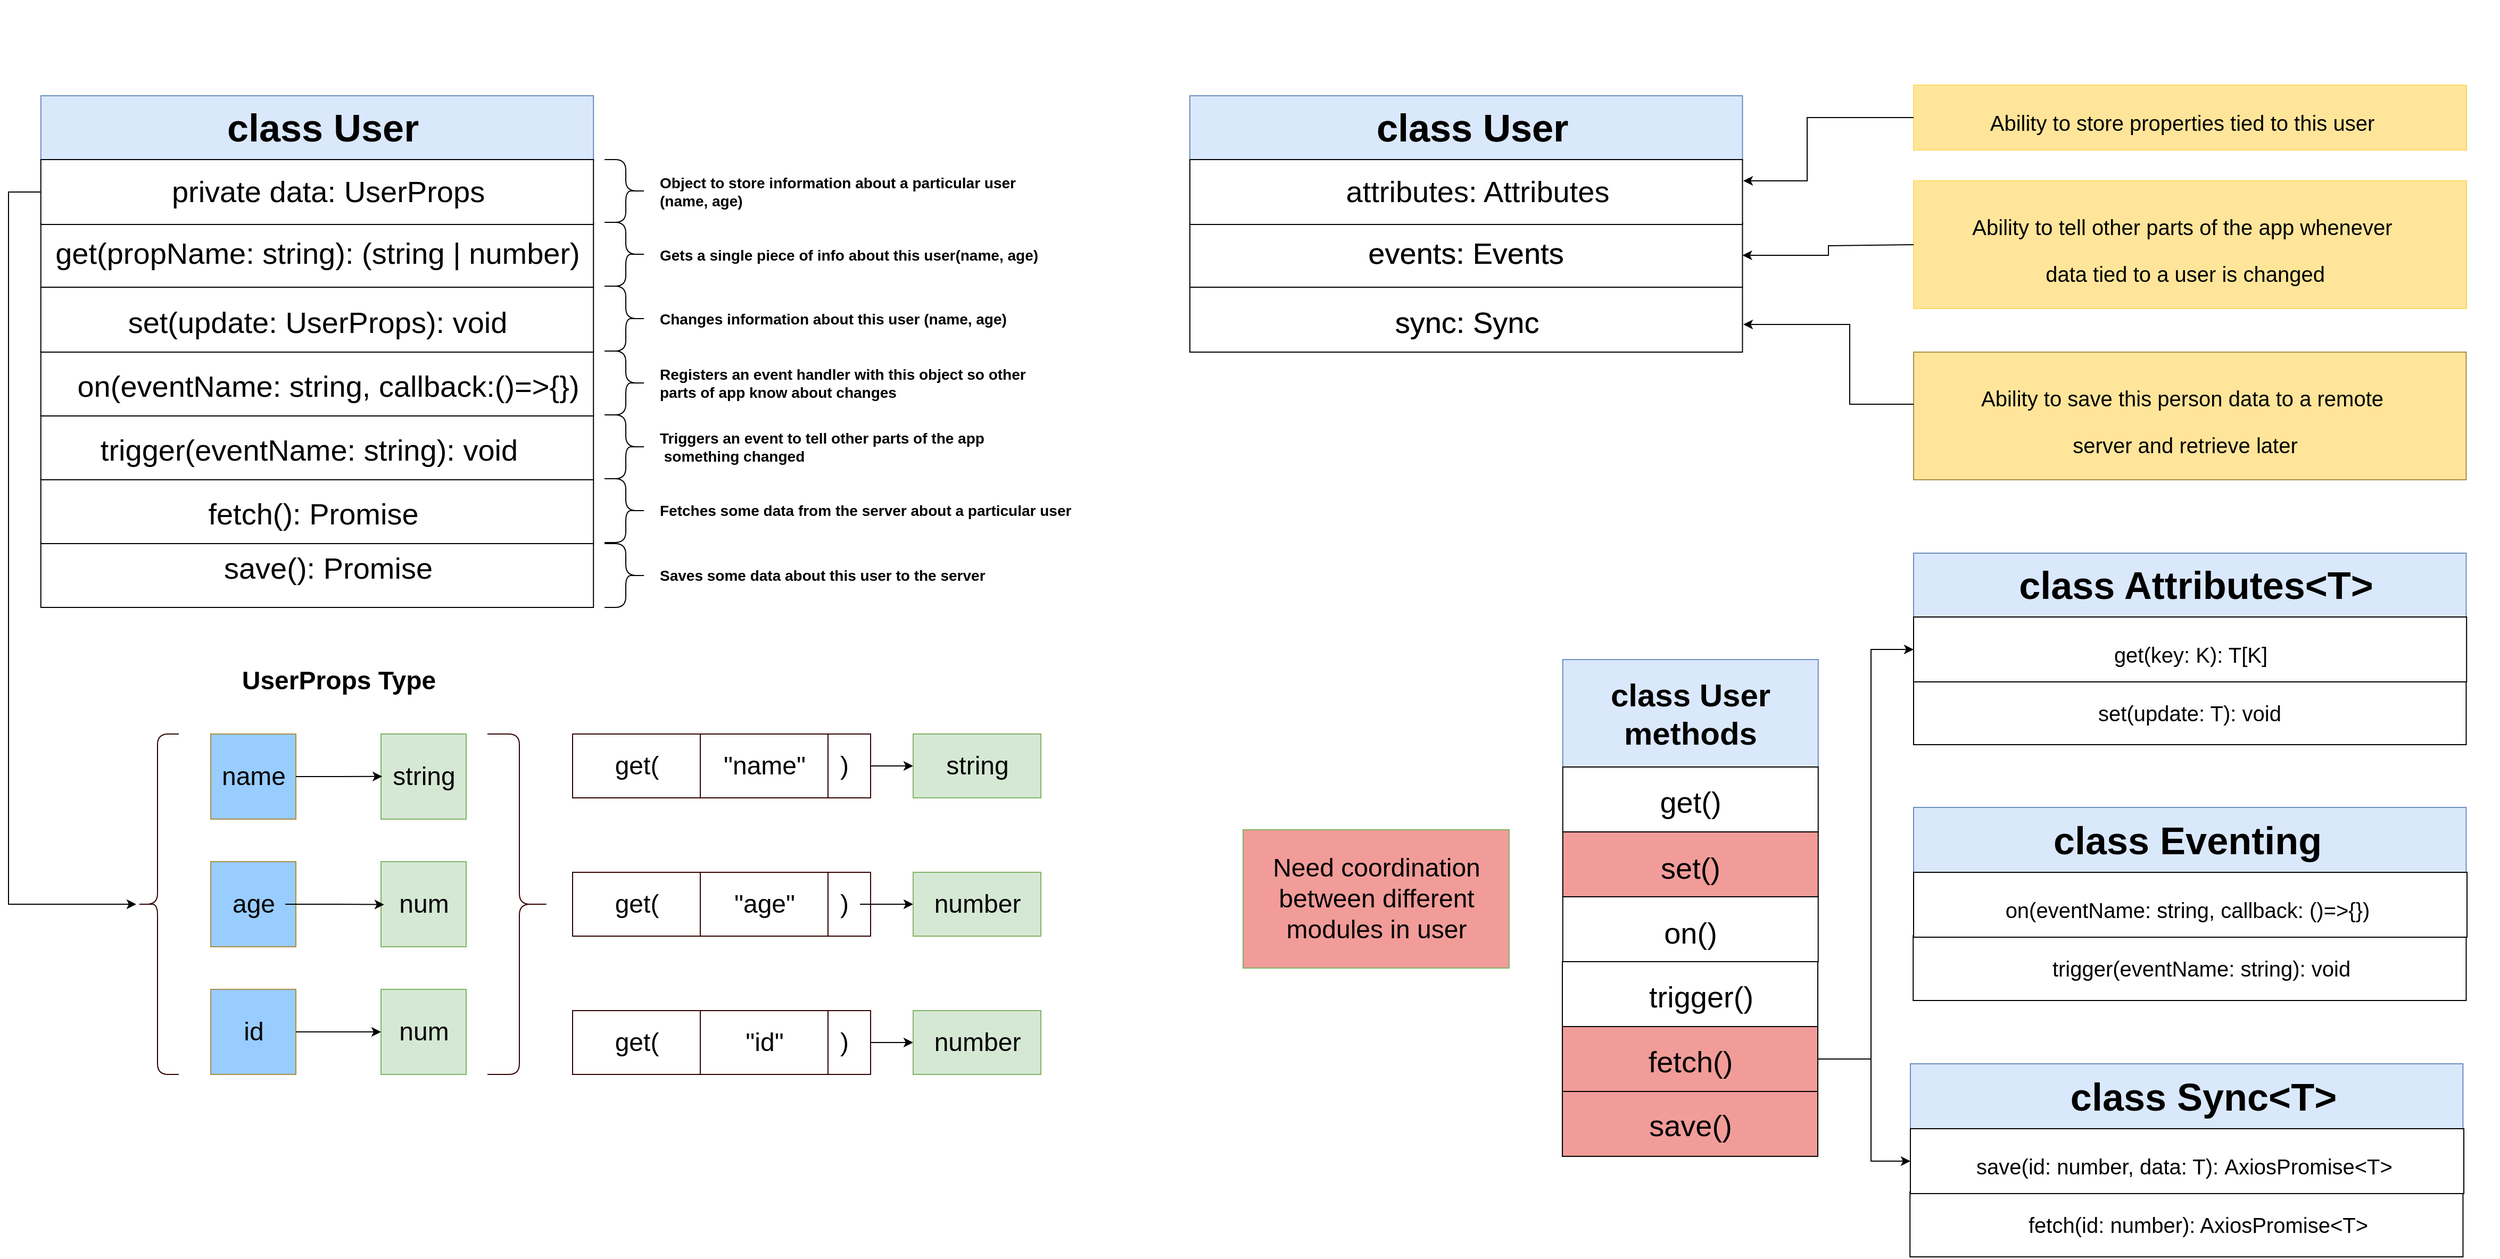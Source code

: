 <mxfile version="20.0.4" type="github">
  <diagram id="kgpKYQtTHZ0yAKxKKP6v" name="Page-1">
    <mxGraphModel dx="1887" dy="980" grid="1" gridSize="10" guides="1" tooltips="1" connect="1" arrows="1" fold="1" page="1" pageScale="1" pageWidth="850" pageHeight="1100" math="0" shadow="0">
      <root>
        <mxCell id="0" />
        <mxCell id="1" parent="0" />
        <mxCell id="8q5D-cMC82iMwhPQfxOw-59" value="&lt;b style=&quot;font-size: 14px;&quot;&gt;Gets a single piece of info about this user(name, age)&lt;/b&gt;" style="text;html=1;resizable=0;autosize=1;align=left;verticalAlign=middle;points=[];fillColor=none;strokeColor=none;rounded=0;labelBackgroundColor=none;fontFamily=Helvetica;fontSize=14;" parent="1" vertex="1">
          <mxGeometry x="620" y="295" width="380" height="30" as="geometry" />
        </mxCell>
        <mxCell id="8q5D-cMC82iMwhPQfxOw-61" value="" style="group" parent="1" vertex="1" connectable="0">
          <mxGeometry x="30" y="70" width="1000" height="600" as="geometry" />
        </mxCell>
        <mxCell id="8q5D-cMC82iMwhPQfxOw-50" value="" style="group" parent="8q5D-cMC82iMwhPQfxOw-61" vertex="1" connectable="0">
          <mxGeometry x="10.38" y="500" width="529.62" height="71" as="geometry" />
        </mxCell>
        <mxCell id="8q5D-cMC82iMwhPQfxOw-18" value="" style="rounded=0;whiteSpace=wrap;html=1;labelBackgroundColor=#99CCFF;fontSize=36;" parent="8q5D-cMC82iMwhPQfxOw-50" vertex="1">
          <mxGeometry y="10" width="519.229" height="61" as="geometry" />
        </mxCell>
        <mxCell id="8q5D-cMC82iMwhPQfxOw-20" value="&lt;span style=&quot;&quot;&gt;&lt;font style=&quot;font-size: 28px;&quot;&gt;save(): Promise&lt;/font&gt;&lt;/span&gt;" style="text;html=1;resizable=0;autosize=1;align=center;verticalAlign=middle;points=[];rounded=0;labelBackgroundColor=none;fontSize=36;strokeWidth=0;" parent="8q5D-cMC82iMwhPQfxOw-50" vertex="1">
          <mxGeometry x="159.624" y="1" width="220" height="60" as="geometry" />
        </mxCell>
        <mxCell id="8q5D-cMC82iMwhPQfxOw-51" value="" style="group" parent="8q5D-cMC82iMwhPQfxOw-61" vertex="1" connectable="0">
          <mxGeometry x="10.38" y="440" width="519.23" height="61" as="geometry" />
        </mxCell>
        <mxCell id="8q5D-cMC82iMwhPQfxOw-11" value="" style="rounded=0;whiteSpace=wrap;html=1;labelBackgroundColor=#99CCFF;fontSize=36;" parent="8q5D-cMC82iMwhPQfxOw-51" vertex="1">
          <mxGeometry y="10" width="519.23" height="61" as="geometry" />
        </mxCell>
        <mxCell id="8q5D-cMC82iMwhPQfxOw-17" value="&lt;span style=&quot;&quot;&gt;&lt;font style=&quot;font-size: 28px;&quot;&gt;fetch(): Promise&lt;/font&gt;&lt;/span&gt;" style="text;html=1;resizable=0;autosize=1;align=center;verticalAlign=middle;points=[];rounded=0;labelBackgroundColor=none;fontSize=36;strokeWidth=0;" parent="8q5D-cMC82iMwhPQfxOw-51" vertex="1">
          <mxGeometry x="145.384" y="10" width="220" height="60" as="geometry" />
        </mxCell>
        <mxCell id="8q5D-cMC82iMwhPQfxOw-52" value="" style="group" parent="8q5D-cMC82iMwhPQfxOw-61" vertex="1" connectable="0">
          <mxGeometry x="10.38" y="390" width="519.23" height="61" as="geometry" />
        </mxCell>
        <mxCell id="8q5D-cMC82iMwhPQfxOw-8" value="" style="rounded=0;whiteSpace=wrap;html=1;labelBackgroundColor=#99CCFF;fontSize=36;" parent="8q5D-cMC82iMwhPQfxOw-52" vertex="1">
          <mxGeometry width="519.23" height="61.0" as="geometry" />
        </mxCell>
        <mxCell id="8q5D-cMC82iMwhPQfxOw-12" value="&lt;span style=&quot;&quot;&gt;&lt;font style=&quot;font-size: 28px;&quot;&gt;trigger(eventName: string): void&lt;/font&gt;&lt;/span&gt;" style="text;html=1;resizable=0;autosize=1;align=center;verticalAlign=middle;points=[];rounded=0;labelBackgroundColor=none;fontSize=36;strokeWidth=0;" parent="8q5D-cMC82iMwhPQfxOw-52" vertex="1">
          <mxGeometry x="41.538" width="420" height="60" as="geometry" />
        </mxCell>
        <mxCell id="8q5D-cMC82iMwhPQfxOw-55" value="" style="group" parent="8q5D-cMC82iMwhPQfxOw-61" vertex="1" connectable="0">
          <mxGeometry x="10.38" y="330" width="519.23" height="61" as="geometry" />
        </mxCell>
        <mxCell id="8q5D-cMC82iMwhPQfxOw-9" value="" style="rounded=0;whiteSpace=wrap;html=1;labelBackgroundColor=#99CCFF;fontSize=36;" parent="8q5D-cMC82iMwhPQfxOw-55" vertex="1">
          <mxGeometry y="-0.002" width="519.229" height="61" as="geometry" />
        </mxCell>
        <mxCell id="8q5D-cMC82iMwhPQfxOw-15" value="&lt;span style=&quot;&quot;&gt;&lt;font style=&quot;font-size: 28px;&quot;&gt;on(eventName: string, callback:()=&amp;gt;{})&lt;/font&gt;&lt;/span&gt;" style="text;html=1;resizable=0;autosize=1;align=center;verticalAlign=middle;points=[];rounded=0;labelBackgroundColor=none;fontSize=36;strokeWidth=0;" parent="8q5D-cMC82iMwhPQfxOw-55" vertex="1">
          <mxGeometry x="19.23" y="-0.006" width="500" height="60" as="geometry" />
        </mxCell>
        <mxCell id="8q5D-cMC82iMwhPQfxOw-56" value="" style="group" parent="8q5D-cMC82iMwhPQfxOw-61" vertex="1" connectable="0">
          <mxGeometry x="10.38" y="270" width="529.62" height="61" as="geometry" />
        </mxCell>
        <mxCell id="8q5D-cMC82iMwhPQfxOw-10" value="" style="rounded=0;whiteSpace=wrap;html=1;labelBackgroundColor=#99CCFF;fontSize=36;" parent="8q5D-cMC82iMwhPQfxOw-56" vertex="1">
          <mxGeometry width="519.23" height="61" as="geometry" />
        </mxCell>
        <mxCell id="8q5D-cMC82iMwhPQfxOw-14" value="&lt;span style=&quot;&quot;&gt;&lt;font style=&quot;font-size: 28px; line-height: 0.4;&quot;&gt;set(update: UserProps): void&lt;/font&gt;&lt;/span&gt;" style="text;html=1;resizable=0;autosize=1;align=center;verticalAlign=middle;points=[];rounded=0;labelBackgroundColor=none;fontSize=36;strokeWidth=0;" parent="8q5D-cMC82iMwhPQfxOw-56" vertex="1">
          <mxGeometry x="69.618" y="-3.112e-7" width="380" height="60" as="geometry" />
        </mxCell>
        <mxCell id="8q5D-cMC82iMwhPQfxOw-57" value="" style="group" parent="8q5D-cMC82iMwhPQfxOw-56" vertex="1" connectable="0">
          <mxGeometry x="-10.38" y="-61" width="540" height="61" as="geometry" />
        </mxCell>
        <mxCell id="8q5D-cMC82iMwhPQfxOw-7" value="" style="rounded=0;whiteSpace=wrap;html=1;labelBackgroundColor=#99CCFF;fontSize=36;" parent="8q5D-cMC82iMwhPQfxOw-57" vertex="1">
          <mxGeometry x="10.385" width="519.231" height="61" as="geometry" />
        </mxCell>
        <mxCell id="8q5D-cMC82iMwhPQfxOw-13" value="&lt;span style=&quot;&quot;&gt;&lt;font style=&quot;font-size: 28px;&quot;&gt;get(propName: string): (string | number)&lt;/font&gt;&lt;/span&gt;" style="text;html=1;resizable=0;autosize=1;align=center;verticalAlign=middle;points=[];rounded=0;labelBackgroundColor=none;fontSize=36;strokeWidth=0;" parent="8q5D-cMC82iMwhPQfxOw-57" vertex="1">
          <mxGeometry x="9.62" y="-3.94" width="520" height="60" as="geometry" />
        </mxCell>
        <mxCell id="8q5D-cMC82iMwhPQfxOw-63" value="" style="group" parent="8q5D-cMC82iMwhPQfxOw-61" vertex="1" connectable="0">
          <mxGeometry x="10.385" y="90" width="519.231" height="61" as="geometry" />
        </mxCell>
        <mxCell id="8q5D-cMC82iMwhPQfxOw-5" value="" style="rounded=0;whiteSpace=wrap;html=1;labelBackgroundColor=#99CCFF;fontSize=36;fillColor=#dae8fc;strokeColor=#6c8ebf;" parent="8q5D-cMC82iMwhPQfxOw-63" vertex="1">
          <mxGeometry width="519.231" height="61" as="geometry" />
        </mxCell>
        <mxCell id="8q5D-cMC82iMwhPQfxOw-2" value="&lt;font style=&quot;font-size: 36px;&quot;&gt;&lt;b&gt;class User&lt;/b&gt;&lt;/font&gt;" style="text;html=1;resizable=0;autosize=1;align=center;verticalAlign=middle;points=[];fillColor=none;strokeColor=none;rounded=0;" parent="8q5D-cMC82iMwhPQfxOw-63" vertex="1">
          <mxGeometry x="164.809" width="200" height="60" as="geometry" />
        </mxCell>
        <mxCell id="8q5D-cMC82iMwhPQfxOw-43" value="" style="shape=curlyBracket;whiteSpace=wrap;html=1;rounded=1;flipH=1;labelBackgroundColor=none;fontSize=28;strokeWidth=1;" parent="8q5D-cMC82iMwhPQfxOw-61" vertex="1">
          <mxGeometry x="540" y="450" width="40" height="60" as="geometry" />
        </mxCell>
        <mxCell id="8q5D-cMC82iMwhPQfxOw-44" value="" style="shape=curlyBracket;whiteSpace=wrap;html=1;rounded=1;flipH=1;labelBackgroundColor=none;fontSize=28;strokeWidth=1;" parent="8q5D-cMC82iMwhPQfxOw-61" vertex="1">
          <mxGeometry x="540" y="511" width="40" height="60" as="geometry" />
        </mxCell>
        <mxCell id="8q5D-cMC82iMwhPQfxOw-42" value="" style="shape=curlyBracket;whiteSpace=wrap;html=1;rounded=1;flipH=1;labelBackgroundColor=none;fontSize=28;strokeWidth=1;spacing=1;" parent="8q5D-cMC82iMwhPQfxOw-61" vertex="1">
          <mxGeometry x="540" y="390" width="40" height="60" as="geometry" />
        </mxCell>
        <mxCell id="8q5D-cMC82iMwhPQfxOw-41" value="" style="shape=curlyBracket;whiteSpace=wrap;html=1;rounded=1;flipH=1;labelBackgroundColor=none;fontSize=28;strokeWidth=1;" parent="8q5D-cMC82iMwhPQfxOw-61" vertex="1">
          <mxGeometry x="540" y="330" width="40" height="60" as="geometry" />
        </mxCell>
        <mxCell id="8q5D-cMC82iMwhPQfxOw-40" value="" style="shape=curlyBracket;whiteSpace=wrap;html=1;rounded=1;flipH=1;labelBackgroundColor=none;fontSize=28;strokeWidth=1;" parent="8q5D-cMC82iMwhPQfxOw-61" vertex="1">
          <mxGeometry x="540" y="269" width="40" height="61" as="geometry" />
        </mxCell>
        <mxCell id="8q5D-cMC82iMwhPQfxOw-39" value="" style="shape=curlyBracket;whiteSpace=wrap;html=1;rounded=1;flipH=1;labelBackgroundColor=none;fontSize=28;strokeWidth=1;" parent="8q5D-cMC82iMwhPQfxOw-61" vertex="1">
          <mxGeometry x="540" y="209" width="40" height="60" as="geometry" />
        </mxCell>
        <mxCell id="8q5D-cMC82iMwhPQfxOw-38" value="" style="shape=curlyBracket;whiteSpace=wrap;html=1;rounded=1;flipH=1;labelBackgroundColor=none;fontSize=28;strokeWidth=1;" parent="8q5D-cMC82iMwhPQfxOw-61" vertex="1">
          <mxGeometry x="540" y="150" width="40" height="59" as="geometry" />
        </mxCell>
        <mxCell id="8q5D-cMC82iMwhPQfxOw-58" value="" style="group" parent="8q5D-cMC82iMwhPQfxOw-61" vertex="1" connectable="0">
          <mxGeometry x="10.38" y="150" width="519.23" height="61" as="geometry" />
        </mxCell>
        <mxCell id="8q5D-cMC82iMwhPQfxOw-6" value="" style="rounded=0;whiteSpace=wrap;html=1;labelBackgroundColor=#99CCFF;fontSize=36;" parent="8q5D-cMC82iMwhPQfxOw-58" vertex="1">
          <mxGeometry y="0.002" width="519.23" height="61" as="geometry" />
        </mxCell>
        <mxCell id="8q5D-cMC82iMwhPQfxOw-16" value="&lt;span style=&quot;&quot;&gt;&lt;font style=&quot;font-size: 28px;&quot;&gt;private data: UserProps&lt;/font&gt;&lt;/span&gt;" style="text;html=1;resizable=0;autosize=1;align=center;verticalAlign=middle;points=[];rounded=0;labelBackgroundColor=none;fontSize=36;strokeWidth=0;" parent="8q5D-cMC82iMwhPQfxOw-58" vertex="1">
          <mxGeometry x="109.621" y="-3" width="320" height="60" as="geometry" />
        </mxCell>
        <mxCell id="8q5D-cMC82iMwhPQfxOw-67" value="&lt;b style=&quot;font-size: 14px;&quot;&gt;Registers an event handler with this object so other&lt;br&gt;parts of app know about changes&lt;/b&gt;" style="text;html=1;resizable=0;autosize=1;align=left;verticalAlign=middle;points=[];fillColor=none;strokeColor=none;rounded=0;labelBackgroundColor=none;fontFamily=Helvetica;fontSize=14;" parent="8q5D-cMC82iMwhPQfxOw-61" vertex="1">
          <mxGeometry x="590" y="335" width="370" height="50" as="geometry" />
        </mxCell>
        <mxCell id="8q5D-cMC82iMwhPQfxOw-66" value="&lt;b style=&quot;font-size: 14px;&quot;&gt;Changes information about this user (name, age)&lt;/b&gt;" style="text;html=1;resizable=0;autosize=1;align=left;verticalAlign=middle;points=[];fillColor=none;strokeColor=none;rounded=0;labelBackgroundColor=none;fontFamily=Helvetica;fontSize=14;" parent="8q5D-cMC82iMwhPQfxOw-61" vertex="1">
          <mxGeometry x="590" y="285" width="350" height="30" as="geometry" />
        </mxCell>
        <mxCell id="8q5D-cMC82iMwhPQfxOw-45" value="&lt;span style=&quot;font-size: 14px;&quot;&gt;&lt;font style=&quot;font-size: 14px; line-height: 0.9;&quot;&gt;&lt;b style=&quot;font-size: 14px;&quot;&gt;Object to store information about a particular user &lt;br style=&quot;font-size: 14px;&quot;&gt;(name, age)&lt;/b&gt;&lt;/font&gt;&lt;/span&gt;" style="text;html=1;resizable=0;autosize=1;align=left;verticalAlign=middle;points=[];rounded=0;labelBackgroundColor=none;fontSize=14;strokeWidth=0;resizeWidth=1;spacing=2;textDirection=ltr;horizontal=1;" parent="8q5D-cMC82iMwhPQfxOw-61" vertex="1">
          <mxGeometry x="590" y="154.5" width="360" height="50" as="geometry" />
        </mxCell>
        <mxCell id="8q5D-cMC82iMwhPQfxOw-103" value="&lt;b style=&quot;font-size: 14px;&quot;&gt;Triggers an event to tell other parts of the app&lt;br&gt;&amp;nbsp;something changed&lt;/b&gt;" style="text;html=1;resizable=0;autosize=1;align=left;verticalAlign=middle;points=[];fillColor=none;strokeColor=none;rounded=0;labelBackgroundColor=none;fontFamily=Helvetica;fontSize=14;" parent="8q5D-cMC82iMwhPQfxOw-61" vertex="1">
          <mxGeometry x="590" y="395" width="330" height="50" as="geometry" />
        </mxCell>
        <mxCell id="8q5D-cMC82iMwhPQfxOw-104" value="&lt;b style=&quot;font-size: 14px;&quot;&gt;Fetches some data from the server about a particular user&lt;/b&gt;" style="text;html=1;resizable=0;autosize=1;align=left;verticalAlign=middle;points=[];fillColor=none;strokeColor=none;rounded=0;labelBackgroundColor=none;fontFamily=Helvetica;fontSize=14;" parent="8q5D-cMC82iMwhPQfxOw-61" vertex="1">
          <mxGeometry x="590" y="465" width="410" height="30" as="geometry" />
        </mxCell>
        <mxCell id="8q5D-cMC82iMwhPQfxOw-105" value="&lt;b style=&quot;font-size: 14px;&quot;&gt;Saves some data about this user to the server&lt;/b&gt;" style="text;html=1;resizable=0;autosize=1;align=left;verticalAlign=middle;points=[];fillColor=none;strokeColor=none;rounded=0;labelBackgroundColor=none;fontFamily=Helvetica;fontSize=14;" parent="8q5D-cMC82iMwhPQfxOw-61" vertex="1">
          <mxGeometry x="590" y="526" width="330" height="30" as="geometry" />
        </mxCell>
        <mxCell id="uSPj2m4uD2qf2S9mHnP5-7" value="" style="group;fillColor=#fff2cc;strokeColor=#A88F44;" parent="1" vertex="1" connectable="0">
          <mxGeometry x="1800" y="150" width="519.23" height="61" as="geometry" />
        </mxCell>
        <mxCell id="uSPj2m4uD2qf2S9mHnP5-8" value="" style="rounded=0;whiteSpace=wrap;html=1;labelBackgroundColor=#99CCFF;fontSize=36;fillColor=#FFE599;strokeColor=#FFD966;" parent="uSPj2m4uD2qf2S9mHnP5-7" vertex="1">
          <mxGeometry width="519.23" height="61.0" as="geometry" />
        </mxCell>
        <mxCell id="uSPj2m4uD2qf2S9mHnP5-9" value="&lt;span style=&quot;&quot;&gt;&lt;font style=&quot;font-size: 20px;&quot;&gt;Ability to store properties tied to this user&lt;/font&gt;&lt;/span&gt;" style="text;html=1;resizable=0;autosize=1;align=center;verticalAlign=middle;points=[];rounded=0;labelBackgroundColor=none;fontSize=36;strokeWidth=0;" parent="uSPj2m4uD2qf2S9mHnP5-7" vertex="1">
          <mxGeometry x="61.538" width="380" height="60" as="geometry" />
        </mxCell>
        <mxCell id="uSPj2m4uD2qf2S9mHnP5-13" value="" style="group" parent="1" vertex="1" connectable="0">
          <mxGeometry x="1120" y="340" width="529.62" height="61" as="geometry" />
        </mxCell>
        <mxCell id="uSPj2m4uD2qf2S9mHnP5-14" value="" style="rounded=0;whiteSpace=wrap;html=1;labelBackgroundColor=#99CCFF;fontSize=36;" parent="uSPj2m4uD2qf2S9mHnP5-13" vertex="1">
          <mxGeometry width="519.23" height="61" as="geometry" />
        </mxCell>
        <mxCell id="uSPj2m4uD2qf2S9mHnP5-15" value="&lt;span style=&quot;&quot;&gt;&lt;font style=&quot;font-size: 28px; line-height: 0.4;&quot;&gt;sync: Sync&lt;/font&gt;&lt;/span&gt;" style="text;html=1;resizable=0;autosize=1;align=center;verticalAlign=middle;points=[];rounded=0;labelBackgroundColor=none;fontSize=36;strokeWidth=0;" parent="uSPj2m4uD2qf2S9mHnP5-13" vertex="1">
          <mxGeometry x="179.618" y="-3.112e-7" width="160" height="60" as="geometry" />
        </mxCell>
        <mxCell id="uSPj2m4uD2qf2S9mHnP5-16" value="" style="group" parent="uSPj2m4uD2qf2S9mHnP5-13" vertex="1" connectable="0">
          <mxGeometry x="-10.38" y="-61" width="540" height="61" as="geometry" />
        </mxCell>
        <mxCell id="uSPj2m4uD2qf2S9mHnP5-17" value="" style="rounded=0;whiteSpace=wrap;html=1;labelBackgroundColor=#99CCFF;fontSize=36;" parent="uSPj2m4uD2qf2S9mHnP5-16" vertex="1">
          <mxGeometry x="10.385" width="519.231" height="61" as="geometry" />
        </mxCell>
        <mxCell id="uSPj2m4uD2qf2S9mHnP5-18" value="&lt;span style=&quot;&quot;&gt;&lt;font style=&quot;font-size: 28px;&quot;&gt;events: Events&lt;/font&gt;&lt;/span&gt;" style="text;html=1;resizable=0;autosize=1;align=center;verticalAlign=middle;points=[];rounded=0;labelBackgroundColor=none;fontSize=36;strokeWidth=0;" parent="uSPj2m4uD2qf2S9mHnP5-16" vertex="1">
          <mxGeometry x="164.62" y="-3.94" width="210" height="60" as="geometry" />
        </mxCell>
        <mxCell id="uSPj2m4uD2qf2S9mHnP5-19" value="" style="group" parent="1" vertex="1" connectable="0">
          <mxGeometry x="1120.005" y="160" width="519.231" height="240.0" as="geometry" />
        </mxCell>
        <mxCell id="uSPj2m4uD2qf2S9mHnP5-20" value="" style="rounded=0;whiteSpace=wrap;html=1;labelBackgroundColor=#99CCFF;fontSize=36;fillColor=#dae8fc;strokeColor=#6c8ebf;" parent="uSPj2m4uD2qf2S9mHnP5-19" vertex="1">
          <mxGeometry width="519.231" height="61" as="geometry" />
        </mxCell>
        <mxCell id="uSPj2m4uD2qf2S9mHnP5-21" value="&lt;font style=&quot;font-size: 36px;&quot;&gt;&lt;b&gt;class User&lt;/b&gt;&lt;/font&gt;" style="text;html=1;resizable=0;autosize=1;align=center;verticalAlign=middle;points=[];fillColor=none;strokeColor=none;rounded=0;" parent="uSPj2m4uD2qf2S9mHnP5-19" vertex="1">
          <mxGeometry x="164.809" width="200" height="60" as="geometry" />
        </mxCell>
        <mxCell id="uSPj2m4uD2qf2S9mHnP5-44" value="&lt;span style=&quot;&quot;&gt;&lt;font style=&quot;font-size: 28px; line-height: 0.4;&quot;&gt;sync: Sync&lt;/font&gt;&lt;/span&gt;" style="text;html=1;resizable=0;autosize=1;align=center;verticalAlign=middle;points=[];rounded=0;labelBackgroundColor=none;fontSize=36;strokeWidth=0;" parent="uSPj2m4uD2qf2S9mHnP5-19" vertex="1">
          <mxGeometry x="179.613" y="180.0" width="160" height="60" as="geometry" />
        </mxCell>
        <mxCell id="uSPj2m4uD2qf2S9mHnP5-45" value="&lt;span style=&quot;&quot;&gt;&lt;font style=&quot;font-size: 28px;&quot;&gt;events: Events&lt;/font&gt;&lt;/span&gt;" style="text;html=1;resizable=0;autosize=1;align=center;verticalAlign=middle;points=[];rounded=0;labelBackgroundColor=none;fontSize=36;strokeWidth=0;" parent="uSPj2m4uD2qf2S9mHnP5-19" vertex="1">
          <mxGeometry x="154.235" y="115.06" width="210" height="60" as="geometry" />
        </mxCell>
        <mxCell id="uSPj2m4uD2qf2S9mHnP5-46" value="&lt;font style=&quot;font-size: 36px;&quot;&gt;&lt;b&gt;class User&lt;/b&gt;&lt;/font&gt;" style="text;html=1;resizable=0;autosize=1;align=center;verticalAlign=middle;points=[];fillColor=none;strokeColor=none;rounded=0;" parent="uSPj2m4uD2qf2S9mHnP5-19" vertex="1">
          <mxGeometry x="164.809" width="200" height="60" as="geometry" />
        </mxCell>
        <mxCell id="uSPj2m4uD2qf2S9mHnP5-47" value="&lt;span style=&quot;&quot;&gt;&lt;font style=&quot;font-size: 28px;&quot;&gt;attributes: Attributes&lt;/font&gt;&lt;/span&gt;" style="text;html=1;resizable=0;autosize=1;align=center;verticalAlign=middle;points=[];rounded=0;labelBackgroundColor=none;fontSize=36;strokeWidth=0;" parent="uSPj2m4uD2qf2S9mHnP5-19" vertex="1">
          <mxGeometry x="134.617" y="57" width="270" height="60" as="geometry" />
        </mxCell>
        <mxCell id="uSPj2m4uD2qf2S9mHnP5-22" value="" style="group" parent="1" vertex="1" connectable="0">
          <mxGeometry x="1120" y="220" width="519.23" height="61" as="geometry" />
        </mxCell>
        <mxCell id="uSPj2m4uD2qf2S9mHnP5-23" value="" style="rounded=0;whiteSpace=wrap;html=1;labelBackgroundColor=#99CCFF;fontSize=36;" parent="uSPj2m4uD2qf2S9mHnP5-22" vertex="1">
          <mxGeometry y="0.002" width="519.23" height="61" as="geometry" />
        </mxCell>
        <mxCell id="uSPj2m4uD2qf2S9mHnP5-24" value="&lt;span style=&quot;&quot;&gt;&lt;font style=&quot;font-size: 28px;&quot;&gt;attributes: Attributes&lt;/font&gt;&lt;/span&gt;" style="text;html=1;resizable=0;autosize=1;align=center;verticalAlign=middle;points=[];rounded=0;labelBackgroundColor=none;fontSize=36;strokeWidth=0;" parent="uSPj2m4uD2qf2S9mHnP5-22" vertex="1">
          <mxGeometry x="134.621" y="-3" width="270" height="60" as="geometry" />
        </mxCell>
        <mxCell id="uSPj2m4uD2qf2S9mHnP5-28" value="" style="edgeStyle=orthogonalEdgeStyle;rounded=0;orthogonalLoop=1;jettySize=auto;html=1;fontSize=20;exitX=0;exitY=0.5;exitDx=0;exitDy=0;" parent="1" source="uSPj2m4uD2qf2S9mHnP5-8" edge="1">
          <mxGeometry relative="1" as="geometry">
            <mxPoint x="1790" y="180" as="sourcePoint" />
            <mxPoint x="1640" y="240" as="targetPoint" />
            <Array as="points">
              <mxPoint x="1700" y="181" />
              <mxPoint x="1700" y="240" />
            </Array>
          </mxGeometry>
        </mxCell>
        <mxCell id="uSPj2m4uD2qf2S9mHnP5-30" value="" style="group;fillColor=#fff2cc;strokeColor=#A88F44;" parent="1" vertex="1" connectable="0">
          <mxGeometry x="1800" y="240" width="519.23" height="120" as="geometry" />
        </mxCell>
        <mxCell id="uSPj2m4uD2qf2S9mHnP5-31" value="" style="rounded=0;whiteSpace=wrap;html=1;labelBackgroundColor=#99CCFF;fontSize=36;fillColor=#FFE599;strokeColor=#FFD966;" parent="uSPj2m4uD2qf2S9mHnP5-30" vertex="1">
          <mxGeometry width="519.23" height="120" as="geometry" />
        </mxCell>
        <mxCell id="uSPj2m4uD2qf2S9mHnP5-32" value="&lt;span style=&quot;&quot;&gt;&lt;font style=&quot;font-size: 20px;&quot;&gt;Ability to tell other parts of the app whenever&lt;br&gt;&amp;nbsp;data tied to a user is changed&lt;/font&gt;&lt;/span&gt;" style="text;html=1;resizable=0;autosize=1;align=center;verticalAlign=middle;points=[];rounded=0;labelBackgroundColor=none;fontSize=36;strokeWidth=0;" parent="uSPj2m4uD2qf2S9mHnP5-30" vertex="1">
          <mxGeometry x="41.538" y="10.003" width="420" height="100" as="geometry" />
        </mxCell>
        <mxCell id="uSPj2m4uD2qf2S9mHnP5-33" value="" style="edgeStyle=orthogonalEdgeStyle;rounded=0;orthogonalLoop=1;jettySize=auto;html=1;fontSize=20;exitX=0;exitY=0.5;exitDx=0;exitDy=0;" parent="1" source="uSPj2m4uD2qf2S9mHnP5-31" edge="1">
          <mxGeometry relative="1" as="geometry">
            <mxPoint x="1790" y="300" as="sourcePoint" />
            <mxPoint x="1639.24" y="310" as="targetPoint" />
            <Array as="points">
              <mxPoint x="1720" y="301" />
              <mxPoint x="1720" y="310" />
            </Array>
          </mxGeometry>
        </mxCell>
        <mxCell id="uSPj2m4uD2qf2S9mHnP5-34" value="" style="group;fillColor=#FFE599;strokeColor=#A88F44;" parent="1" vertex="1" connectable="0">
          <mxGeometry x="1800" y="401" width="519.23" height="120" as="geometry" />
        </mxCell>
        <mxCell id="uSPj2m4uD2qf2S9mHnP5-36" value="&lt;span style=&quot;&quot;&gt;&lt;font style=&quot;font-size: 20px;&quot;&gt;Ability to save this person data to a remote&lt;br&gt;&amp;nbsp;server and retrieve later&lt;/font&gt;&lt;/span&gt;" style="text;html=1;resizable=0;autosize=1;align=center;verticalAlign=middle;points=[];rounded=0;labelBackgroundColor=none;fontSize=36;strokeWidth=0;" parent="uSPj2m4uD2qf2S9mHnP5-34" vertex="1">
          <mxGeometry x="51.538" y="10" width="400" height="100" as="geometry" />
        </mxCell>
        <mxCell id="uSPj2m4uD2qf2S9mHnP5-37" value="" style="edgeStyle=orthogonalEdgeStyle;rounded=0;orthogonalLoop=1;jettySize=auto;html=1;fontSize=20;" parent="1" edge="1">
          <mxGeometry relative="1" as="geometry">
            <mxPoint x="1800" y="450" as="sourcePoint" />
            <mxPoint x="1640" y="375" as="targetPoint" />
            <Array as="points">
              <mxPoint x="1740" y="450" />
              <mxPoint x="1740" y="375" />
            </Array>
          </mxGeometry>
        </mxCell>
        <mxCell id="uSPj2m4uD2qf2S9mHnP5-48" value="" style="group" parent="1" vertex="1" connectable="0">
          <mxGeometry x="1800" y="770" width="529.62" height="61" as="geometry" />
        </mxCell>
        <mxCell id="uSPj2m4uD2qf2S9mHnP5-51" value="" style="group" parent="uSPj2m4uD2qf2S9mHnP5-48" vertex="1" connectable="0">
          <mxGeometry x="-10.38" y="-61" width="540" height="61" as="geometry" />
        </mxCell>
        <mxCell id="uSPj2m4uD2qf2S9mHnP5-52" value="" style="rounded=0;whiteSpace=wrap;html=1;labelBackgroundColor=#99CCFF;fontSize=36;" parent="uSPj2m4uD2qf2S9mHnP5-51" vertex="1">
          <mxGeometry x="10.385" width="519.231" height="61" as="geometry" />
        </mxCell>
        <mxCell id="uSPj2m4uD2qf2S9mHnP5-53" value="&lt;span style=&quot;&quot;&gt;&lt;font style=&quot;font-size: 20px;&quot;&gt;set(update: T): void&lt;/font&gt;&lt;/span&gt;" style="text;html=1;resizable=0;autosize=1;align=center;verticalAlign=middle;points=[];rounded=0;labelBackgroundColor=none;fontSize=36;strokeWidth=0;" parent="uSPj2m4uD2qf2S9mHnP5-51" vertex="1">
          <mxGeometry x="169.62" y="-3.94" width="200" height="60" as="geometry" />
        </mxCell>
        <mxCell id="uSPj2m4uD2qf2S9mHnP5-54" value="" style="rounded=0;whiteSpace=wrap;html=1;labelBackgroundColor=#99CCFF;fontSize=36;fillColor=#dae8fc;strokeColor=#6c8ebf;" parent="1" vertex="1">
          <mxGeometry x="1800.005" y="590" width="519.231" height="61" as="geometry" />
        </mxCell>
        <mxCell id="uSPj2m4uD2qf2S9mHnP5-57" value="&lt;font style=&quot;font-size: 36px;&quot;&gt;&lt;b&gt;class Attributes&amp;lt;T&amp;gt;&lt;/b&gt;&lt;/font&gt;" style="text;html=1;resizable=0;autosize=1;align=center;verticalAlign=middle;points=[];fillColor=none;strokeColor=none;rounded=0;" parent="1" vertex="1">
          <mxGeometry x="1884.814" y="590" width="360" height="60" as="geometry" />
        </mxCell>
        <mxCell id="uSPj2m4uD2qf2S9mHnP5-58" value="&lt;span style=&quot;&quot;&gt;&lt;font style=&quot;font-size: 28px;&quot;&gt;attributes: Attributes&lt;/font&gt;&lt;/span&gt;" style="text;html=1;resizable=0;autosize=1;align=center;verticalAlign=middle;points=[];rounded=0;labelBackgroundColor=none;fontSize=36;strokeWidth=0;" parent="1" vertex="1">
          <mxGeometry x="1934.621" y="647" width="270" height="60" as="geometry" />
        </mxCell>
        <mxCell id="uSPj2m4uD2qf2S9mHnP5-59" value="" style="group" parent="1" vertex="1" connectable="0">
          <mxGeometry x="1800" y="650" width="549.621" height="61" as="geometry" />
        </mxCell>
        <mxCell id="uSPj2m4uD2qf2S9mHnP5-60" value="" style="rounded=0;whiteSpace=wrap;html=1;labelBackgroundColor=#99CCFF;fontSize=36;" parent="uSPj2m4uD2qf2S9mHnP5-59" vertex="1">
          <mxGeometry y="0.002" width="519.594" height="61" as="geometry" />
        </mxCell>
        <mxCell id="uSPj2m4uD2qf2S9mHnP5-61" value="&lt;span style=&quot;font-size: 20px;&quot;&gt;get(key: K): T[K]&lt;/span&gt;" style="text;html=1;resizable=0;autosize=1;align=center;verticalAlign=middle;points=[];rounded=0;labelBackgroundColor=none;fontSize=36;strokeWidth=0;" parent="uSPj2m4uD2qf2S9mHnP5-59" vertex="1">
          <mxGeometry x="174.801" width="170" height="60" as="geometry" />
        </mxCell>
        <mxCell id="uSPj2m4uD2qf2S9mHnP5-63" value="UserProps Type" style="text;html=1;resizable=0;autosize=1;align=center;verticalAlign=middle;points=[];fillColor=none;strokeColor=none;rounded=0;fontSize=24;fontStyle=1" parent="1" vertex="1">
          <mxGeometry x="215" y="690" width="210" height="40" as="geometry" />
        </mxCell>
        <mxCell id="uSPj2m4uD2qf2S9mHnP5-68" value="" style="group" parent="1" vertex="1" connectable="0">
          <mxGeometry x="200" y="760" width="80" height="80" as="geometry" />
        </mxCell>
        <mxCell id="uSPj2m4uD2qf2S9mHnP5-67" value="" style="whiteSpace=wrap;html=1;aspect=fixed;fontSize=24;strokeColor=#A88F44;fillColor=#99CCFF;" parent="uSPj2m4uD2qf2S9mHnP5-68" vertex="1">
          <mxGeometry width="80" height="80" as="geometry" />
        </mxCell>
        <mxCell id="uSPj2m4uD2qf2S9mHnP5-64" value="name" style="text;html=1;resizable=0;autosize=1;align=center;verticalAlign=middle;points=[];fillColor=none;strokeColor=none;rounded=0;fontSize=24;" parent="uSPj2m4uD2qf2S9mHnP5-68" vertex="1">
          <mxGeometry y="20" width="80" height="40" as="geometry" />
        </mxCell>
        <mxCell id="uSPj2m4uD2qf2S9mHnP5-69" value="" style="group;fillColor=none;gradientColor=#97d077;strokeColor=#82b366;" parent="1" vertex="1" connectable="0">
          <mxGeometry x="360" y="760" width="80" height="80" as="geometry" />
        </mxCell>
        <mxCell id="uSPj2m4uD2qf2S9mHnP5-70" value="" style="whiteSpace=wrap;html=1;aspect=fixed;fontSize=24;strokeColor=#82b366;fillColor=#d5e8d4;" parent="uSPj2m4uD2qf2S9mHnP5-69" vertex="1">
          <mxGeometry width="80" height="80" as="geometry" />
        </mxCell>
        <mxCell id="uSPj2m4uD2qf2S9mHnP5-71" value="string" style="text;html=1;resizable=0;autosize=1;align=center;verticalAlign=middle;points=[];fillColor=none;strokeColor=none;rounded=0;fontSize=24;" parent="uSPj2m4uD2qf2S9mHnP5-69" vertex="1">
          <mxGeometry y="20" width="80" height="40" as="geometry" />
        </mxCell>
        <mxCell id="uSPj2m4uD2qf2S9mHnP5-73" style="edgeStyle=orthogonalEdgeStyle;rounded=0;orthogonalLoop=1;jettySize=auto;html=1;entryX=0.014;entryY=0.497;entryDx=0;entryDy=0;entryPerimeter=0;fontSize=24;" parent="1" source="uSPj2m4uD2qf2S9mHnP5-64" target="uSPj2m4uD2qf2S9mHnP5-71" edge="1">
          <mxGeometry relative="1" as="geometry" />
        </mxCell>
        <mxCell id="uSPj2m4uD2qf2S9mHnP5-74" value="" style="group" parent="1" vertex="1" connectable="0">
          <mxGeometry x="200" y="880" width="80" height="80" as="geometry" />
        </mxCell>
        <mxCell id="uSPj2m4uD2qf2S9mHnP5-75" value="" style="whiteSpace=wrap;html=1;aspect=fixed;fontSize=24;strokeColor=#A88F44;fillColor=#99CCFF;" parent="uSPj2m4uD2qf2S9mHnP5-74" vertex="1">
          <mxGeometry width="80" height="80" as="geometry" />
        </mxCell>
        <mxCell id="uSPj2m4uD2qf2S9mHnP5-76" value="age" style="text;html=1;resizable=0;autosize=1;align=center;verticalAlign=middle;points=[];fillColor=none;strokeColor=none;rounded=0;fontSize=24;" parent="uSPj2m4uD2qf2S9mHnP5-74" vertex="1">
          <mxGeometry x="10" y="20" width="60" height="40" as="geometry" />
        </mxCell>
        <mxCell id="uSPj2m4uD2qf2S9mHnP5-77" value="" style="group" parent="1" vertex="1" connectable="0">
          <mxGeometry x="200" y="1000" width="80" height="80" as="geometry" />
        </mxCell>
        <mxCell id="uSPj2m4uD2qf2S9mHnP5-78" value="" style="whiteSpace=wrap;html=1;aspect=fixed;fontSize=24;strokeColor=#A88F44;fillColor=#99CCFF;" parent="uSPj2m4uD2qf2S9mHnP5-77" vertex="1">
          <mxGeometry width="80" height="80" as="geometry" />
        </mxCell>
        <mxCell id="uSPj2m4uD2qf2S9mHnP5-79" value="id" style="text;html=1;resizable=0;autosize=1;align=center;verticalAlign=middle;points=[];fillColor=none;strokeColor=none;rounded=0;fontSize=24;" parent="uSPj2m4uD2qf2S9mHnP5-77" vertex="1">
          <mxGeometry x="20" y="20" width="40" height="40" as="geometry" />
        </mxCell>
        <mxCell id="uSPj2m4uD2qf2S9mHnP5-80" value="" style="group" parent="1" vertex="1" connectable="0">
          <mxGeometry x="360" y="880" width="80" height="80" as="geometry" />
        </mxCell>
        <mxCell id="uSPj2m4uD2qf2S9mHnP5-81" value="" style="whiteSpace=wrap;html=1;aspect=fixed;fontSize=24;strokeColor=#82b366;fillColor=#d5e8d4;" parent="uSPj2m4uD2qf2S9mHnP5-80" vertex="1">
          <mxGeometry width="80" height="80" as="geometry" />
        </mxCell>
        <mxCell id="uSPj2m4uD2qf2S9mHnP5-82" value="num" style="text;html=1;resizable=0;autosize=1;align=center;verticalAlign=middle;points=[];fillColor=none;strokeColor=none;rounded=0;fontSize=24;" parent="uSPj2m4uD2qf2S9mHnP5-80" vertex="1">
          <mxGeometry x="5" y="20" width="70" height="40" as="geometry" />
        </mxCell>
        <mxCell id="uSPj2m4uD2qf2S9mHnP5-83" value="" style="group" parent="1" vertex="1" connectable="0">
          <mxGeometry x="360" y="1000" width="80" height="80" as="geometry" />
        </mxCell>
        <mxCell id="uSPj2m4uD2qf2S9mHnP5-84" value="" style="whiteSpace=wrap;html=1;aspect=fixed;fontSize=24;strokeColor=#82b366;fillColor=#d5e8d4;" parent="uSPj2m4uD2qf2S9mHnP5-83" vertex="1">
          <mxGeometry width="80" height="80" as="geometry" />
        </mxCell>
        <mxCell id="uSPj2m4uD2qf2S9mHnP5-85" value="num" style="text;html=1;resizable=0;autosize=1;align=center;verticalAlign=middle;points=[];fillColor=none;strokeColor=none;rounded=0;fontSize=24;" parent="uSPj2m4uD2qf2S9mHnP5-83" vertex="1">
          <mxGeometry x="5" y="20" width="70" height="40" as="geometry" />
        </mxCell>
        <mxCell id="uSPj2m4uD2qf2S9mHnP5-86" style="edgeStyle=orthogonalEdgeStyle;rounded=0;orthogonalLoop=1;jettySize=auto;html=1;entryX=-0.029;entryY=0.509;entryDx=0;entryDy=0;entryPerimeter=0;fontSize=24;" parent="1" source="uSPj2m4uD2qf2S9mHnP5-76" target="uSPj2m4uD2qf2S9mHnP5-82" edge="1">
          <mxGeometry relative="1" as="geometry" />
        </mxCell>
        <mxCell id="uSPj2m4uD2qf2S9mHnP5-87" style="edgeStyle=orthogonalEdgeStyle;rounded=0;orthogonalLoop=1;jettySize=auto;html=1;entryX=-0.071;entryY=0.5;entryDx=0;entryDy=0;entryPerimeter=0;fontSize=24;" parent="1" source="uSPj2m4uD2qf2S9mHnP5-78" target="uSPj2m4uD2qf2S9mHnP5-85" edge="1">
          <mxGeometry relative="1" as="geometry" />
        </mxCell>
        <mxCell id="uSPj2m4uD2qf2S9mHnP5-88" value="" style="shape=curlyBracket;whiteSpace=wrap;html=1;rounded=1;flipH=1;fontSize=24;strokeColor=#330000;fillColor=#99FF99;" parent="1" vertex="1">
          <mxGeometry x="460" y="760" width="60" height="320" as="geometry" />
        </mxCell>
        <mxCell id="uSPj2m4uD2qf2S9mHnP5-94" value="" style="rounded=0;whiteSpace=wrap;html=1;fontSize=24;strokeColor=#330000;fillColor=#FFFFFF;" parent="1" vertex="1">
          <mxGeometry x="540" y="760" width="120" height="60" as="geometry" />
        </mxCell>
        <mxCell id="uSPj2m4uD2qf2S9mHnP5-95" value="get(" style="text;html=1;resizable=0;autosize=1;align=center;verticalAlign=middle;points=[];fillColor=none;strokeColor=none;rounded=0;fontSize=24;" parent="1" vertex="1">
          <mxGeometry x="570" y="770" width="60" height="40" as="geometry" />
        </mxCell>
        <mxCell id="uSPj2m4uD2qf2S9mHnP5-96" value="" style="rounded=0;whiteSpace=wrap;html=1;fontSize=24;strokeColor=#330000;fillColor=#FFFFFF;" parent="1" vertex="1">
          <mxGeometry x="540" y="890" width="120" height="60" as="geometry" />
        </mxCell>
        <mxCell id="uSPj2m4uD2qf2S9mHnP5-97" value="get(" style="text;html=1;resizable=0;autosize=1;align=center;verticalAlign=middle;points=[];fillColor=none;strokeColor=none;rounded=0;fontSize=24;" parent="1" vertex="1">
          <mxGeometry x="570" y="900" width="60" height="40" as="geometry" />
        </mxCell>
        <mxCell id="uSPj2m4uD2qf2S9mHnP5-102" value="" style="rounded=0;whiteSpace=wrap;html=1;fontSize=24;strokeColor=#330000;fillColor=#FFFFFF;" parent="1" vertex="1">
          <mxGeometry x="540" y="1020" width="120" height="60" as="geometry" />
        </mxCell>
        <mxCell id="uSPj2m4uD2qf2S9mHnP5-103" value="get(" style="text;html=1;resizable=0;autosize=1;align=center;verticalAlign=middle;points=[];fillColor=none;strokeColor=none;rounded=0;fontSize=24;" parent="1" vertex="1">
          <mxGeometry x="570" y="1030" width="60" height="40" as="geometry" />
        </mxCell>
        <mxCell id="uSPj2m4uD2qf2S9mHnP5-104" value="" style="rounded=0;whiteSpace=wrap;html=1;fontSize=24;strokeColor=#330000;fillColor=#FFFFFF;" parent="1" vertex="1">
          <mxGeometry x="660" y="760" width="120" height="60" as="geometry" />
        </mxCell>
        <mxCell id="uSPj2m4uD2qf2S9mHnP5-105" value="&quot;name&quot;" style="text;html=1;resizable=0;autosize=1;align=center;verticalAlign=middle;points=[];fillColor=none;strokeColor=none;rounded=0;fontSize=24;" parent="1" vertex="1">
          <mxGeometry x="670" y="770" width="100" height="40" as="geometry" />
        </mxCell>
        <mxCell id="uSPj2m4uD2qf2S9mHnP5-133" style="edgeStyle=orthogonalEdgeStyle;rounded=0;orthogonalLoop=1;jettySize=auto;html=1;entryX=0;entryY=0.5;entryDx=0;entryDy=0;fontSize=24;" parent="1" source="uSPj2m4uD2qf2S9mHnP5-106" target="uSPj2m4uD2qf2S9mHnP5-122" edge="1">
          <mxGeometry relative="1" as="geometry" />
        </mxCell>
        <mxCell id="uSPj2m4uD2qf2S9mHnP5-106" value="" style="rounded=0;whiteSpace=wrap;html=1;fontSize=24;strokeColor=#330000;fillColor=#FFFFFF;" parent="1" vertex="1">
          <mxGeometry x="780" y="760" width="40" height="60" as="geometry" />
        </mxCell>
        <mxCell id="uSPj2m4uD2qf2S9mHnP5-107" value=")" style="text;html=1;resizable=0;autosize=1;align=center;verticalAlign=middle;points=[];fillColor=none;strokeColor=none;rounded=0;fontSize=24;" parent="1" vertex="1">
          <mxGeometry x="780" y="770" width="30" height="40" as="geometry" />
        </mxCell>
        <mxCell id="uSPj2m4uD2qf2S9mHnP5-108" value="" style="rounded=0;whiteSpace=wrap;html=1;fontSize=24;strokeColor=#330000;fillColor=#FFFFFF;" parent="1" vertex="1">
          <mxGeometry x="660" y="890" width="120" height="60" as="geometry" />
        </mxCell>
        <mxCell id="uSPj2m4uD2qf2S9mHnP5-109" value="&quot;age&quot;" style="text;html=1;resizable=0;autosize=1;align=center;verticalAlign=middle;points=[];fillColor=none;strokeColor=none;rounded=0;fontSize=24;" parent="1" vertex="1">
          <mxGeometry x="680" y="900" width="80" height="40" as="geometry" />
        </mxCell>
        <mxCell id="uSPj2m4uD2qf2S9mHnP5-110" value="" style="rounded=0;whiteSpace=wrap;html=1;fontSize=24;strokeColor=#330000;fillColor=#FFFFFF;" parent="1" vertex="1">
          <mxGeometry x="780" y="890" width="40" height="60" as="geometry" />
        </mxCell>
        <mxCell id="uSPj2m4uD2qf2S9mHnP5-134" style="edgeStyle=orthogonalEdgeStyle;rounded=0;orthogonalLoop=1;jettySize=auto;html=1;entryX=0;entryY=0.5;entryDx=0;entryDy=0;fontSize=24;" parent="1" source="uSPj2m4uD2qf2S9mHnP5-111" target="uSPj2m4uD2qf2S9mHnP5-127" edge="1">
          <mxGeometry relative="1" as="geometry" />
        </mxCell>
        <mxCell id="uSPj2m4uD2qf2S9mHnP5-111" value=")" style="text;html=1;resizable=0;autosize=1;align=center;verticalAlign=middle;points=[];fillColor=none;strokeColor=none;rounded=0;fontSize=24;" parent="1" vertex="1">
          <mxGeometry x="780" y="900" width="30" height="40" as="geometry" />
        </mxCell>
        <mxCell id="uSPj2m4uD2qf2S9mHnP5-112" value="" style="rounded=0;whiteSpace=wrap;html=1;fontSize=24;strokeColor=#330000;fillColor=#FFFFFF;" parent="1" vertex="1">
          <mxGeometry x="660" y="1020" width="120" height="60" as="geometry" />
        </mxCell>
        <mxCell id="uSPj2m4uD2qf2S9mHnP5-113" value="&quot;id&quot;" style="text;html=1;resizable=0;autosize=1;align=center;verticalAlign=middle;points=[];fillColor=none;strokeColor=none;rounded=0;fontSize=24;" parent="1" vertex="1">
          <mxGeometry x="690" y="1030" width="60" height="40" as="geometry" />
        </mxCell>
        <mxCell id="uSPj2m4uD2qf2S9mHnP5-135" style="edgeStyle=orthogonalEdgeStyle;rounded=0;orthogonalLoop=1;jettySize=auto;html=1;entryX=0;entryY=0.5;entryDx=0;entryDy=0;fontSize=24;" parent="1" source="uSPj2m4uD2qf2S9mHnP5-116" target="uSPj2m4uD2qf2S9mHnP5-130" edge="1">
          <mxGeometry relative="1" as="geometry" />
        </mxCell>
        <mxCell id="uSPj2m4uD2qf2S9mHnP5-116" value="" style="rounded=0;whiteSpace=wrap;html=1;fontSize=24;strokeColor=#330000;fillColor=#FFFFFF;" parent="1" vertex="1">
          <mxGeometry x="780" y="1020" width="40" height="60" as="geometry" />
        </mxCell>
        <mxCell id="uSPj2m4uD2qf2S9mHnP5-117" value=")" style="text;html=1;resizable=0;autosize=1;align=center;verticalAlign=middle;points=[];fillColor=none;strokeColor=none;rounded=0;fontSize=24;" parent="1" vertex="1">
          <mxGeometry x="780" y="1030" width="30" height="40" as="geometry" />
        </mxCell>
        <mxCell id="uSPj2m4uD2qf2S9mHnP5-124" value="" style="group" parent="1" vertex="1" connectable="0">
          <mxGeometry x="860" y="760" width="120" height="60" as="geometry" />
        </mxCell>
        <mxCell id="uSPj2m4uD2qf2S9mHnP5-122" value="" style="rounded=0;whiteSpace=wrap;html=1;fontSize=24;strokeColor=#82b366;fillColor=#d5e8d4;" parent="uSPj2m4uD2qf2S9mHnP5-124" vertex="1">
          <mxGeometry width="120" height="60" as="geometry" />
        </mxCell>
        <mxCell id="uSPj2m4uD2qf2S9mHnP5-123" value="string" style="text;html=1;resizable=0;autosize=1;align=center;verticalAlign=middle;points=[];fillColor=none;strokeColor=none;rounded=0;fontSize=24;" parent="uSPj2m4uD2qf2S9mHnP5-124" vertex="1">
          <mxGeometry x="20" y="10" width="80" height="40" as="geometry" />
        </mxCell>
        <mxCell id="uSPj2m4uD2qf2S9mHnP5-126" value="" style="group" parent="1" vertex="1" connectable="0">
          <mxGeometry x="860" y="890" width="120" height="60" as="geometry" />
        </mxCell>
        <mxCell id="uSPj2m4uD2qf2S9mHnP5-127" value="" style="rounded=0;whiteSpace=wrap;html=1;fontSize=24;strokeColor=#82b366;fillColor=#d5e8d4;" parent="uSPj2m4uD2qf2S9mHnP5-126" vertex="1">
          <mxGeometry width="120" height="60" as="geometry" />
        </mxCell>
        <mxCell id="uSPj2m4uD2qf2S9mHnP5-128" value="number" style="text;html=1;resizable=0;autosize=1;align=center;verticalAlign=middle;points=[];fillColor=none;strokeColor=none;rounded=0;fontSize=24;" parent="uSPj2m4uD2qf2S9mHnP5-126" vertex="1">
          <mxGeometry x="10" y="10" width="100" height="40" as="geometry" />
        </mxCell>
        <mxCell id="uSPj2m4uD2qf2S9mHnP5-129" value="" style="group" parent="1" vertex="1" connectable="0">
          <mxGeometry x="860" y="1020" width="120" height="60" as="geometry" />
        </mxCell>
        <mxCell id="uSPj2m4uD2qf2S9mHnP5-130" value="" style="rounded=0;whiteSpace=wrap;html=1;fontSize=24;strokeColor=#82b366;fillColor=#d5e8d4;" parent="uSPj2m4uD2qf2S9mHnP5-129" vertex="1">
          <mxGeometry width="120" height="60" as="geometry" />
        </mxCell>
        <mxCell id="uSPj2m4uD2qf2S9mHnP5-131" value="number" style="text;html=1;resizable=0;autosize=1;align=center;verticalAlign=middle;points=[];fillColor=none;strokeColor=none;rounded=0;fontSize=24;" parent="uSPj2m4uD2qf2S9mHnP5-129" vertex="1">
          <mxGeometry x="10" y="10" width="100" height="40" as="geometry" />
        </mxCell>
        <mxCell id="uSPj2m4uD2qf2S9mHnP5-136" style="edgeStyle=orthogonalEdgeStyle;rounded=0;orthogonalLoop=1;jettySize=auto;html=1;fontSize=24;" parent="1" source="8q5D-cMC82iMwhPQfxOw-6" edge="1">
          <mxGeometry relative="1" as="geometry">
            <mxPoint x="130" y="920" as="targetPoint" />
            <Array as="points">
              <mxPoint x="10" y="251" />
            </Array>
          </mxGeometry>
        </mxCell>
        <mxCell id="uSPj2m4uD2qf2S9mHnP5-137" value="" style="shape=curlyBracket;whiteSpace=wrap;html=1;rounded=1;fontSize=24;strokeColor=#330000;fillColor=none;" parent="1" vertex="1">
          <mxGeometry x="130" y="760" width="40" height="320" as="geometry" />
        </mxCell>
        <mxCell id="0LwsHE0mzb6lhPpXwkR5-42" value="" style="rounded=0;whiteSpace=wrap;html=1;labelBackgroundColor=#99CCFF;fontSize=36;fillColor=#dae8fc;strokeColor=#6c8ebf;" vertex="1" parent="1">
          <mxGeometry x="1799.995" y="829" width="519.231" height="61" as="geometry" />
        </mxCell>
        <mxCell id="0LwsHE0mzb6lhPpXwkR5-43" value="&lt;font style=&quot;font-size: 36px;&quot;&gt;&lt;b&gt;class Eventing&lt;/b&gt;&lt;/font&gt;" style="text;html=1;resizable=0;autosize=1;align=center;verticalAlign=middle;points=[];fillColor=none;strokeColor=none;rounded=0;" vertex="1" parent="1">
          <mxGeometry x="1917.004" y="830" width="280" height="60" as="geometry" />
        </mxCell>
        <mxCell id="0LwsHE0mzb6lhPpXwkR5-44" value="&lt;span style=&quot;&quot;&gt;&lt;font style=&quot;font-size: 28px;&quot;&gt;attributes: Attributes&lt;/font&gt;&lt;/span&gt;" style="text;html=1;resizable=0;autosize=1;align=center;verticalAlign=middle;points=[];rounded=0;labelBackgroundColor=none;fontSize=36;strokeWidth=0;" vertex="1" parent="1">
          <mxGeometry x="1939.811" y="889.5" width="270" height="60" as="geometry" />
        </mxCell>
        <mxCell id="0LwsHE0mzb6lhPpXwkR5-48" value="" style="rounded=0;whiteSpace=wrap;html=1;labelBackgroundColor=#99CCFF;fontSize=36;" vertex="1" parent="1">
          <mxGeometry x="1799.63" y="949.502" width="519.594" height="61" as="geometry" />
        </mxCell>
        <mxCell id="0LwsHE0mzb6lhPpXwkR5-41" value="&lt;font style=&quot;font-size: 20px;&quot;&gt;trigger(eventName: string): void&lt;/font&gt;" style="text;html=1;resizable=0;autosize=1;align=center;verticalAlign=middle;points=[];rounded=0;labelBackgroundColor=none;fontSize=23;strokeWidth=0;" vertex="1" parent="1">
          <mxGeometry x="1919.62" y="960.0" width="300" height="40" as="geometry" />
        </mxCell>
        <mxCell id="0LwsHE0mzb6lhPpXwkR5-46" value="" style="rounded=0;whiteSpace=wrap;html=1;labelBackgroundColor=#99CCFF;fontSize=36;" vertex="1" parent="1">
          <mxGeometry x="1800" y="890" width="520" height="61" as="geometry" />
        </mxCell>
        <mxCell id="0LwsHE0mzb6lhPpXwkR5-47" value="&lt;font style=&quot;font-size: 20px;&quot;&gt;&lt;span style=&quot;&quot;&gt;&lt;font style=&quot;font-size: 20px;&quot;&gt;on(eventName: string, callback: ()=&amp;gt;{})&lt;/font&gt;&lt;/span&gt;&lt;/font&gt;" style="text;html=1;resizable=0;autosize=1;align=center;verticalAlign=middle;points=[];rounded=0;labelBackgroundColor=none;fontSize=36;strokeWidth=0;" vertex="1" parent="1">
          <mxGeometry x="1871.812" y="890" width="370" height="60" as="geometry" />
        </mxCell>
        <mxCell id="0LwsHE0mzb6lhPpXwkR5-49" value="" style="rounded=0;whiteSpace=wrap;html=1;labelBackgroundColor=#99CCFF;fontSize=36;fillColor=#dae8fc;strokeColor=#6c8ebf;" vertex="1" parent="1">
          <mxGeometry x="1796.995" y="1070" width="519.231" height="61" as="geometry" />
        </mxCell>
        <mxCell id="0LwsHE0mzb6lhPpXwkR5-50" value="&lt;font style=&quot;font-size: 36px;&quot;&gt;&lt;b&gt;class Sync&amp;lt;T&amp;gt;&lt;/b&gt;&lt;/font&gt;" style="text;html=1;resizable=0;autosize=1;align=center;verticalAlign=middle;points=[];fillColor=none;strokeColor=none;rounded=0;" vertex="1" parent="1">
          <mxGeometry x="1936.814" y="1070.5" width="270" height="60" as="geometry" />
        </mxCell>
        <mxCell id="0LwsHE0mzb6lhPpXwkR5-51" value="&lt;span style=&quot;&quot;&gt;&lt;font style=&quot;font-size: 28px;&quot;&gt;attributes: Attributes&lt;/font&gt;&lt;/span&gt;" style="text;html=1;resizable=0;autosize=1;align=center;verticalAlign=middle;points=[];rounded=0;labelBackgroundColor=none;fontSize=36;strokeWidth=0;" vertex="1" parent="1">
          <mxGeometry x="1936.811" y="1130.5" width="270" height="60" as="geometry" />
        </mxCell>
        <mxCell id="0LwsHE0mzb6lhPpXwkR5-52" value="" style="rounded=0;whiteSpace=wrap;html=1;labelBackgroundColor=#99CCFF;fontSize=36;" vertex="1" parent="1">
          <mxGeometry x="1796.63" y="1190.502" width="519.594" height="61" as="geometry" />
        </mxCell>
        <mxCell id="0LwsHE0mzb6lhPpXwkR5-53" value="&lt;font style=&quot;font-size: 20px;&quot;&gt;fetch(id: number): AxiosPromise&amp;lt;T&amp;gt;&lt;/font&gt;" style="text;html=1;resizable=0;autosize=1;align=center;verticalAlign=middle;points=[];rounded=0;labelBackgroundColor=none;fontSize=23;strokeWidth=0;" vertex="1" parent="1">
          <mxGeometry x="1896.62" y="1201.0" width="340" height="40" as="geometry" />
        </mxCell>
        <mxCell id="0LwsHE0mzb6lhPpXwkR5-54" value="" style="rounded=0;whiteSpace=wrap;html=1;labelBackgroundColor=#99CCFF;fontSize=36;" vertex="1" parent="1">
          <mxGeometry x="1797" y="1131" width="520" height="61" as="geometry" />
        </mxCell>
        <mxCell id="0LwsHE0mzb6lhPpXwkR5-55" value="&lt;font style=&quot;font-size: 20px;&quot;&gt;&lt;span style=&quot;&quot;&gt;&lt;font style=&quot;font-size: 20px;&quot;&gt;save(id: number, data: T):&amp;nbsp;&lt;/font&gt;&lt;/span&gt;AxiosPromise&amp;lt;T&amp;gt;&lt;/font&gt;" style="text;html=1;resizable=0;autosize=1;align=center;verticalAlign=middle;points=[];rounded=0;labelBackgroundColor=none;fontSize=36;strokeWidth=0;" vertex="1" parent="1">
          <mxGeometry x="1848.812" y="1131" width="410" height="60" as="geometry" />
        </mxCell>
        <mxCell id="0LwsHE0mzb6lhPpXwkR5-56" value="" style="group" vertex="1" connectable="0" parent="1">
          <mxGeometry x="1470.005" y="730" width="240.375" height="427" as="geometry" />
        </mxCell>
        <mxCell id="0LwsHE0mzb6lhPpXwkR5-9" value="" style="group" vertex="1" connectable="0" parent="0LwsHE0mzb6lhPpXwkR5-56">
          <mxGeometry x="0.375" width="240" height="244" as="geometry" />
        </mxCell>
        <mxCell id="0LwsHE0mzb6lhPpXwkR5-10" value="" style="rounded=0;whiteSpace=wrap;html=1;labelBackgroundColor=#99CCFF;fontSize=36;fillColor=#dae8fc;strokeColor=#6c8ebf;" vertex="1" parent="0LwsHE0mzb6lhPpXwkR5-9">
          <mxGeometry y="-40" width="240" height="101" as="geometry" />
        </mxCell>
        <mxCell id="0LwsHE0mzb6lhPpXwkR5-16" value="" style="rounded=0;whiteSpace=wrap;html=1;labelBackgroundColor=#99CCFF;fontSize=36;" vertex="1" parent="0LwsHE0mzb6lhPpXwkR5-9">
          <mxGeometry y="61" width="240" height="61" as="geometry" />
        </mxCell>
        <mxCell id="0LwsHE0mzb6lhPpXwkR5-15" value="&lt;span style=&quot;&quot;&gt;&lt;font style=&quot;font-size: 28px;&quot;&gt;get()&lt;/font&gt;&lt;/span&gt;" style="text;html=1;resizable=0;autosize=1;align=center;verticalAlign=middle;points=[];rounded=0;labelBackgroundColor=none;fontSize=36;strokeWidth=0;" vertex="1" parent="0LwsHE0mzb6lhPpXwkR5-9">
          <mxGeometry x="80.001" y="61" width="80" height="60" as="geometry" />
        </mxCell>
        <mxCell id="0LwsHE0mzb6lhPpXwkR5-19" value="" style="rounded=0;whiteSpace=wrap;html=1;labelBackgroundColor=#99CCFF;fontSize=36;fillColor=#F19C99;" vertex="1" parent="0LwsHE0mzb6lhPpXwkR5-9">
          <mxGeometry y="122" width="240" height="61" as="geometry" />
        </mxCell>
        <mxCell id="0LwsHE0mzb6lhPpXwkR5-20" value="&lt;span style=&quot;&quot;&gt;&lt;font style=&quot;font-size: 28px;&quot;&gt;set()&lt;/font&gt;&lt;/span&gt;" style="text;html=1;resizable=0;autosize=1;align=center;verticalAlign=middle;points=[];rounded=0;labelBackgroundColor=none;fontSize=36;strokeWidth=0;" vertex="1" parent="0LwsHE0mzb6lhPpXwkR5-9">
          <mxGeometry x="79.996" y="122.5" width="80" height="60" as="geometry" />
        </mxCell>
        <mxCell id="0LwsHE0mzb6lhPpXwkR5-21" value="" style="rounded=0;whiteSpace=wrap;html=1;labelBackgroundColor=#99CCFF;fontSize=36;" vertex="1" parent="0LwsHE0mzb6lhPpXwkR5-9">
          <mxGeometry y="183" width="240" height="61" as="geometry" />
        </mxCell>
        <mxCell id="0LwsHE0mzb6lhPpXwkR5-22" value="&lt;span style=&quot;&quot;&gt;&lt;font style=&quot;font-size: 28px;&quot;&gt;on()&lt;/font&gt;&lt;/span&gt;" style="text;html=1;resizable=0;autosize=1;align=center;verticalAlign=middle;points=[];rounded=0;labelBackgroundColor=none;fontSize=36;strokeWidth=0;" vertex="1" parent="0LwsHE0mzb6lhPpXwkR5-9">
          <mxGeometry x="84.999" y="184" width="70" height="60" as="geometry" />
        </mxCell>
        <mxCell id="0LwsHE0mzb6lhPpXwkR5-14" value="&lt;font style=&quot;font-size: 30px;&quot;&gt;&lt;b&gt;class User &lt;br&gt;methods&lt;/b&gt;&lt;/font&gt;" style="text;html=1;resizable=0;autosize=1;align=center;verticalAlign=middle;points=[];fillColor=none;strokeColor=none;rounded=0;" vertex="1" parent="0LwsHE0mzb6lhPpXwkR5-9">
          <mxGeometry x="34.999" y="-34" width="170" height="90" as="geometry" />
        </mxCell>
        <mxCell id="0LwsHE0mzb6lhPpXwkR5-30" value="" style="group" vertex="1" connectable="0" parent="0LwsHE0mzb6lhPpXwkR5-56">
          <mxGeometry y="244" width="240" height="61" as="geometry" />
        </mxCell>
        <mxCell id="0LwsHE0mzb6lhPpXwkR5-25" value="" style="rounded=0;whiteSpace=wrap;html=1;labelBackgroundColor=#99CCFF;fontSize=36;" vertex="1" parent="0LwsHE0mzb6lhPpXwkR5-30">
          <mxGeometry width="240" height="61" as="geometry" />
        </mxCell>
        <mxCell id="0LwsHE0mzb6lhPpXwkR5-26" value="&lt;span style=&quot;&quot;&gt;&lt;font style=&quot;font-size: 28px;&quot;&gt;trigger()&lt;/font&gt;&lt;/span&gt;" style="text;html=1;resizable=0;autosize=1;align=center;verticalAlign=middle;points=[];rounded=0;labelBackgroundColor=none;fontSize=36;strokeWidth=0;" vertex="1" parent="0LwsHE0mzb6lhPpXwkR5-30">
          <mxGeometry x="69.617" width="120" height="60" as="geometry" />
        </mxCell>
        <mxCell id="0LwsHE0mzb6lhPpXwkR5-34" value="" style="rounded=0;whiteSpace=wrap;html=1;labelBackgroundColor=#99CCFF;fontSize=36;fillColor=#F19C99;" vertex="1" parent="0LwsHE0mzb6lhPpXwkR5-56">
          <mxGeometry y="305" width="240" height="61" as="geometry" />
        </mxCell>
        <mxCell id="0LwsHE0mzb6lhPpXwkR5-35" value="" style="rounded=0;whiteSpace=wrap;html=1;labelBackgroundColor=#99CCFF;fontSize=36;fillColor=#F19C99;" vertex="1" parent="0LwsHE0mzb6lhPpXwkR5-56">
          <mxGeometry y="366" width="240" height="61" as="geometry" />
        </mxCell>
        <mxCell id="0LwsHE0mzb6lhPpXwkR5-36" value="&lt;span style=&quot;&quot;&gt;&lt;font style=&quot;font-size: 28px;&quot;&gt;fetch()&lt;/font&gt;&lt;/span&gt;" style="text;html=1;resizable=0;autosize=1;align=center;verticalAlign=middle;points=[];rounded=0;labelBackgroundColor=none;fontSize=36;strokeWidth=0;" vertex="1" parent="0LwsHE0mzb6lhPpXwkR5-56">
          <mxGeometry x="70.377" y="305" width="100" height="60" as="geometry" />
        </mxCell>
        <mxCell id="0LwsHE0mzb6lhPpXwkR5-37" value="&lt;span style=&quot;&quot;&gt;&lt;font style=&quot;font-size: 28px;&quot;&gt;save()&lt;/font&gt;&lt;/span&gt;" style="text;html=1;resizable=0;autosize=1;align=center;verticalAlign=middle;points=[];rounded=0;labelBackgroundColor=none;fontSize=36;strokeWidth=0;" vertex="1" parent="0LwsHE0mzb6lhPpXwkR5-56">
          <mxGeometry x="70.377" y="365" width="100" height="60" as="geometry" />
        </mxCell>
        <mxCell id="0LwsHE0mzb6lhPpXwkR5-58" style="edgeStyle=orthogonalEdgeStyle;rounded=0;orthogonalLoop=1;jettySize=auto;html=1;entryX=0;entryY=0.5;entryDx=0;entryDy=0;fontSize=20;" edge="1" parent="1" source="0LwsHE0mzb6lhPpXwkR5-34" target="uSPj2m4uD2qf2S9mHnP5-60">
          <mxGeometry relative="1" as="geometry">
            <Array as="points">
              <mxPoint x="1760" y="1066" />
              <mxPoint x="1760" y="681" />
            </Array>
          </mxGeometry>
        </mxCell>
        <mxCell id="0LwsHE0mzb6lhPpXwkR5-59" style="edgeStyle=orthogonalEdgeStyle;rounded=0;orthogonalLoop=1;jettySize=auto;html=1;entryX=0;entryY=0.5;entryDx=0;entryDy=0;fontSize=20;" edge="1" parent="1" source="0LwsHE0mzb6lhPpXwkR5-34" target="0LwsHE0mzb6lhPpXwkR5-54">
          <mxGeometry relative="1" as="geometry">
            <Array as="points">
              <mxPoint x="1760" y="1066" />
              <mxPoint x="1760" y="1162" />
            </Array>
          </mxGeometry>
        </mxCell>
        <mxCell id="0LwsHE0mzb6lhPpXwkR5-62" value="" style="group" vertex="1" connectable="0" parent="1">
          <mxGeometry x="1170" y="850" width="250" height="130" as="geometry" />
        </mxCell>
        <mxCell id="0LwsHE0mzb6lhPpXwkR5-63" value="" style="rounded=0;whiteSpace=wrap;html=1;fontSize=24;strokeColor=#82b366;fillColor=#F19C99;" vertex="1" parent="0LwsHE0mzb6lhPpXwkR5-62">
          <mxGeometry width="250.0" height="130" as="geometry" />
        </mxCell>
        <mxCell id="0LwsHE0mzb6lhPpXwkR5-64" value="Need coordination &lt;br&gt;between different &lt;br&gt;modules in user" style="text;html=1;resizable=0;autosize=1;align=center;verticalAlign=middle;points=[];fillColor=none;strokeColor=none;rounded=0;fontSize=24;" vertex="1" parent="0LwsHE0mzb6lhPpXwkR5-62">
          <mxGeometry x="14.997" y="14.997" width="220" height="100" as="geometry" />
        </mxCell>
      </root>
    </mxGraphModel>
  </diagram>
</mxfile>

